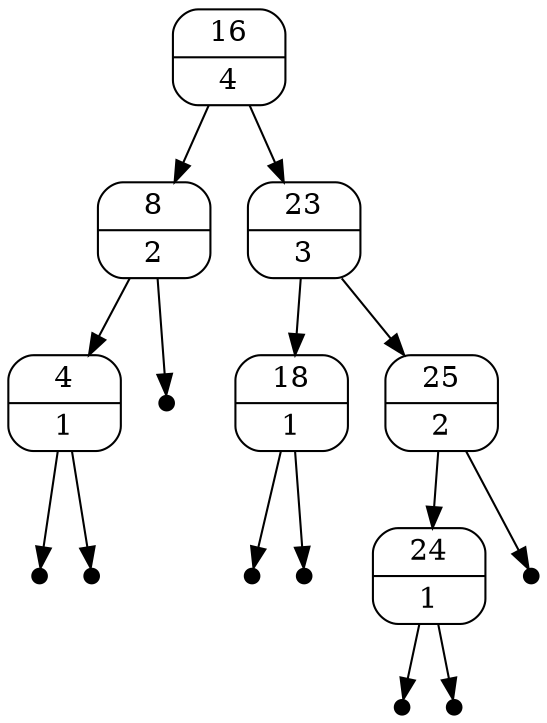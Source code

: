 digraph G {

    size = "5,7";
    16 [ shape = Mrecord, label = "{ 16 | 4}" ] ;

    16  -> 8;

    16 -> 23;

    8 [ shape = Mrecord, label = "{ 8 | 2}" ] ;

    8  -> 4;

    8 -> -1;

    4 [ shape = Mrecord, label = "{ 4 | 1}" ] ;

    4 -> -2;

    4 -> -3;

    23 [ shape = Mrecord, label = "{ 23 | 3}" ] ;

    23  -> 18;

    23 -> 25;

    18 [ shape = Mrecord, label = "{ 18 | 1}" ] ;

    18 -> -4;

    18 -> -5;

    25 [ shape = Mrecord, label = "{ 25 | 2}" ] ;

    25  -> 24;

    25 -> -6;

    24 [ shape = Mrecord, label = "{ 24 | 1}" ] ;

    24 -> -7;

    24 -> -8;

    -1 [label = "", height = 0.1, width = 0.1, style = filled, fillcolor = black];

    -2 [label = "", height = 0.1, width = 0.1, style = filled, fillcolor = black];

    -3 [label = "", height = 0.1, width = 0.1, style = filled, fillcolor = black];

    -4 [label = "", height = 0.1, width = 0.1, style = filled, fillcolor = black];

    -5 [label = "", height = 0.1, width = 0.1, style = filled, fillcolor = black];

    -6 [label = "", height = 0.1, width = 0.1, style = filled, fillcolor = black];

    -7 [label = "", height = 0.1, width = 0.1, style = filled, fillcolor = black];

    -8 [label = "", height = 0.1, width = 0.1, style = filled, fillcolor = black];

}

